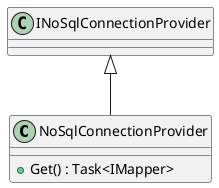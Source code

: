 @startuml
class NoSqlConnectionProvider {
    + Get() : Task<IMapper>
}
INoSqlConnectionProvider <|-- NoSqlConnectionProvider
@enduml

